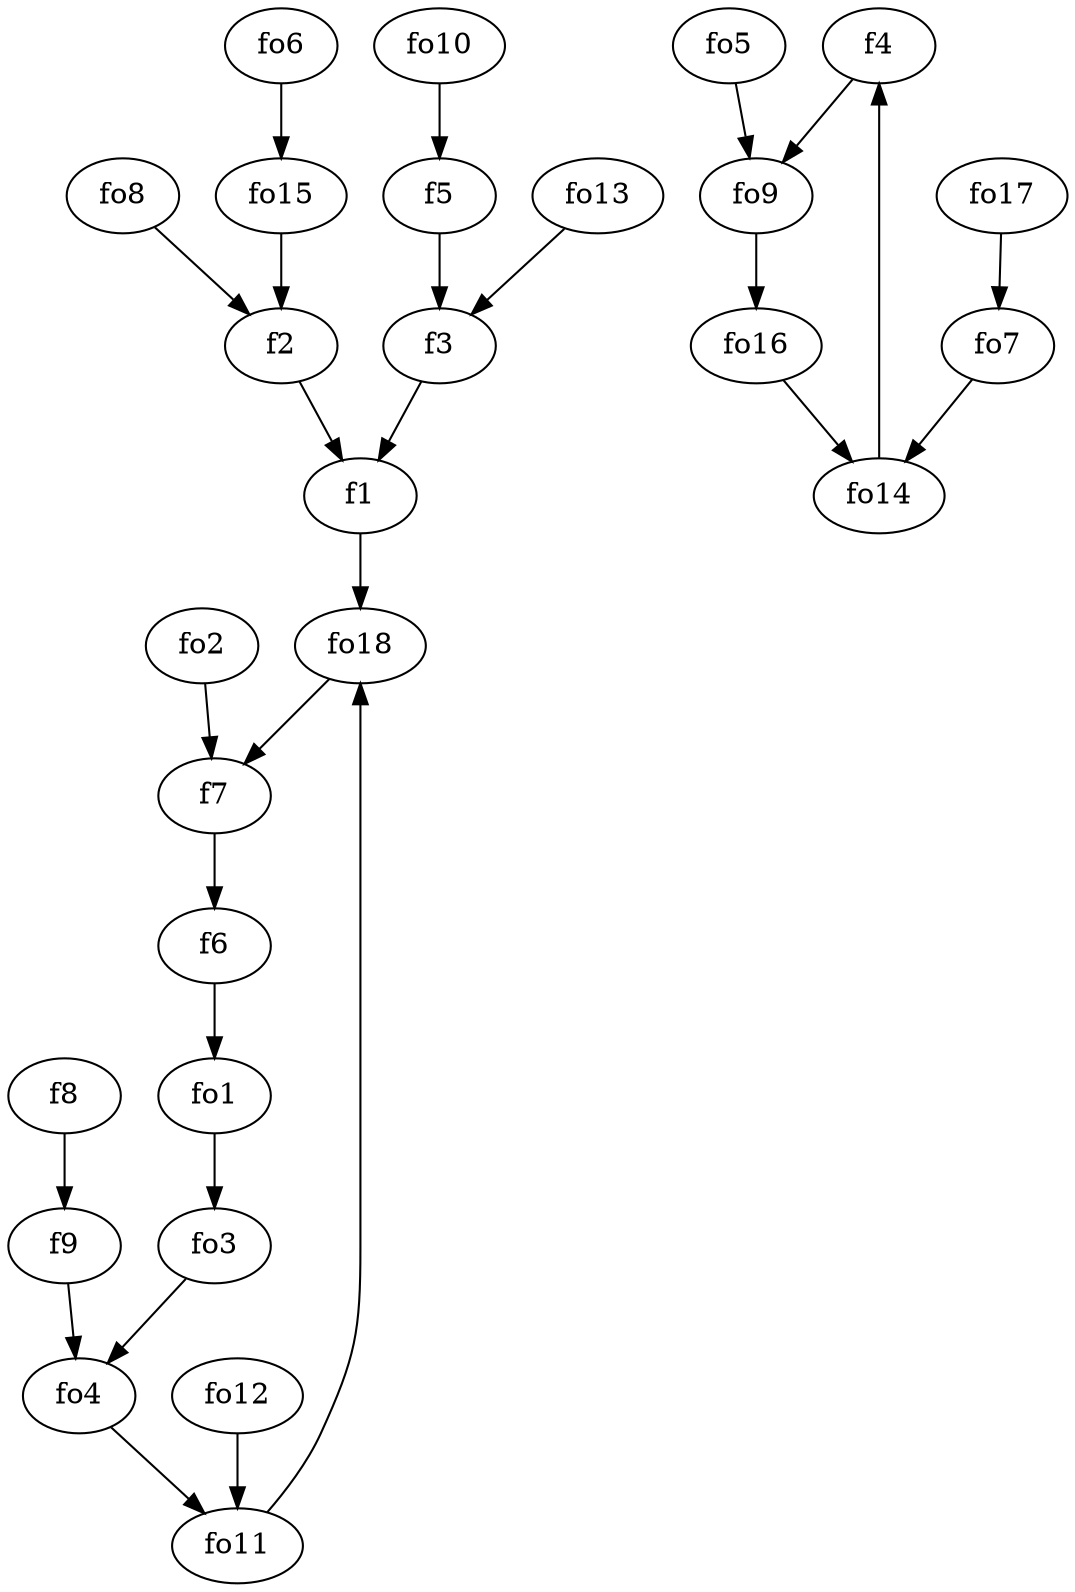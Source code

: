 strict digraph  {
f1;
f2;
f3;
f4;
f5;
f6;
f7;
f8;
f9;
fo1;
fo2;
fo3;
fo4;
fo5;
fo6;
fo7;
fo8;
fo9;
fo10;
fo11;
fo12;
fo13;
fo14;
fo15;
fo16;
fo17;
fo18;
f1 -> fo18  [weight=2];
f2 -> f1  [weight=2];
f3 -> f1  [weight=2];
f4 -> fo9  [weight=2];
f5 -> f3  [weight=2];
f6 -> fo1  [weight=2];
f7 -> f6  [weight=2];
f8 -> f9  [weight=2];
f9 -> fo4  [weight=2];
fo1 -> fo3  [weight=2];
fo2 -> f7  [weight=2];
fo3 -> fo4  [weight=2];
fo4 -> fo11  [weight=2];
fo5 -> fo9  [weight=2];
fo6 -> fo15  [weight=2];
fo7 -> fo14  [weight=2];
fo8 -> f2  [weight=2];
fo9 -> fo16  [weight=2];
fo10 -> f5  [weight=2];
fo11 -> fo18  [weight=2];
fo12 -> fo11  [weight=2];
fo13 -> f3  [weight=2];
fo14 -> f4  [weight=2];
fo15 -> f2  [weight=2];
fo16 -> fo14  [weight=2];
fo17 -> fo7  [weight=2];
fo18 -> f7  [weight=2];
}
